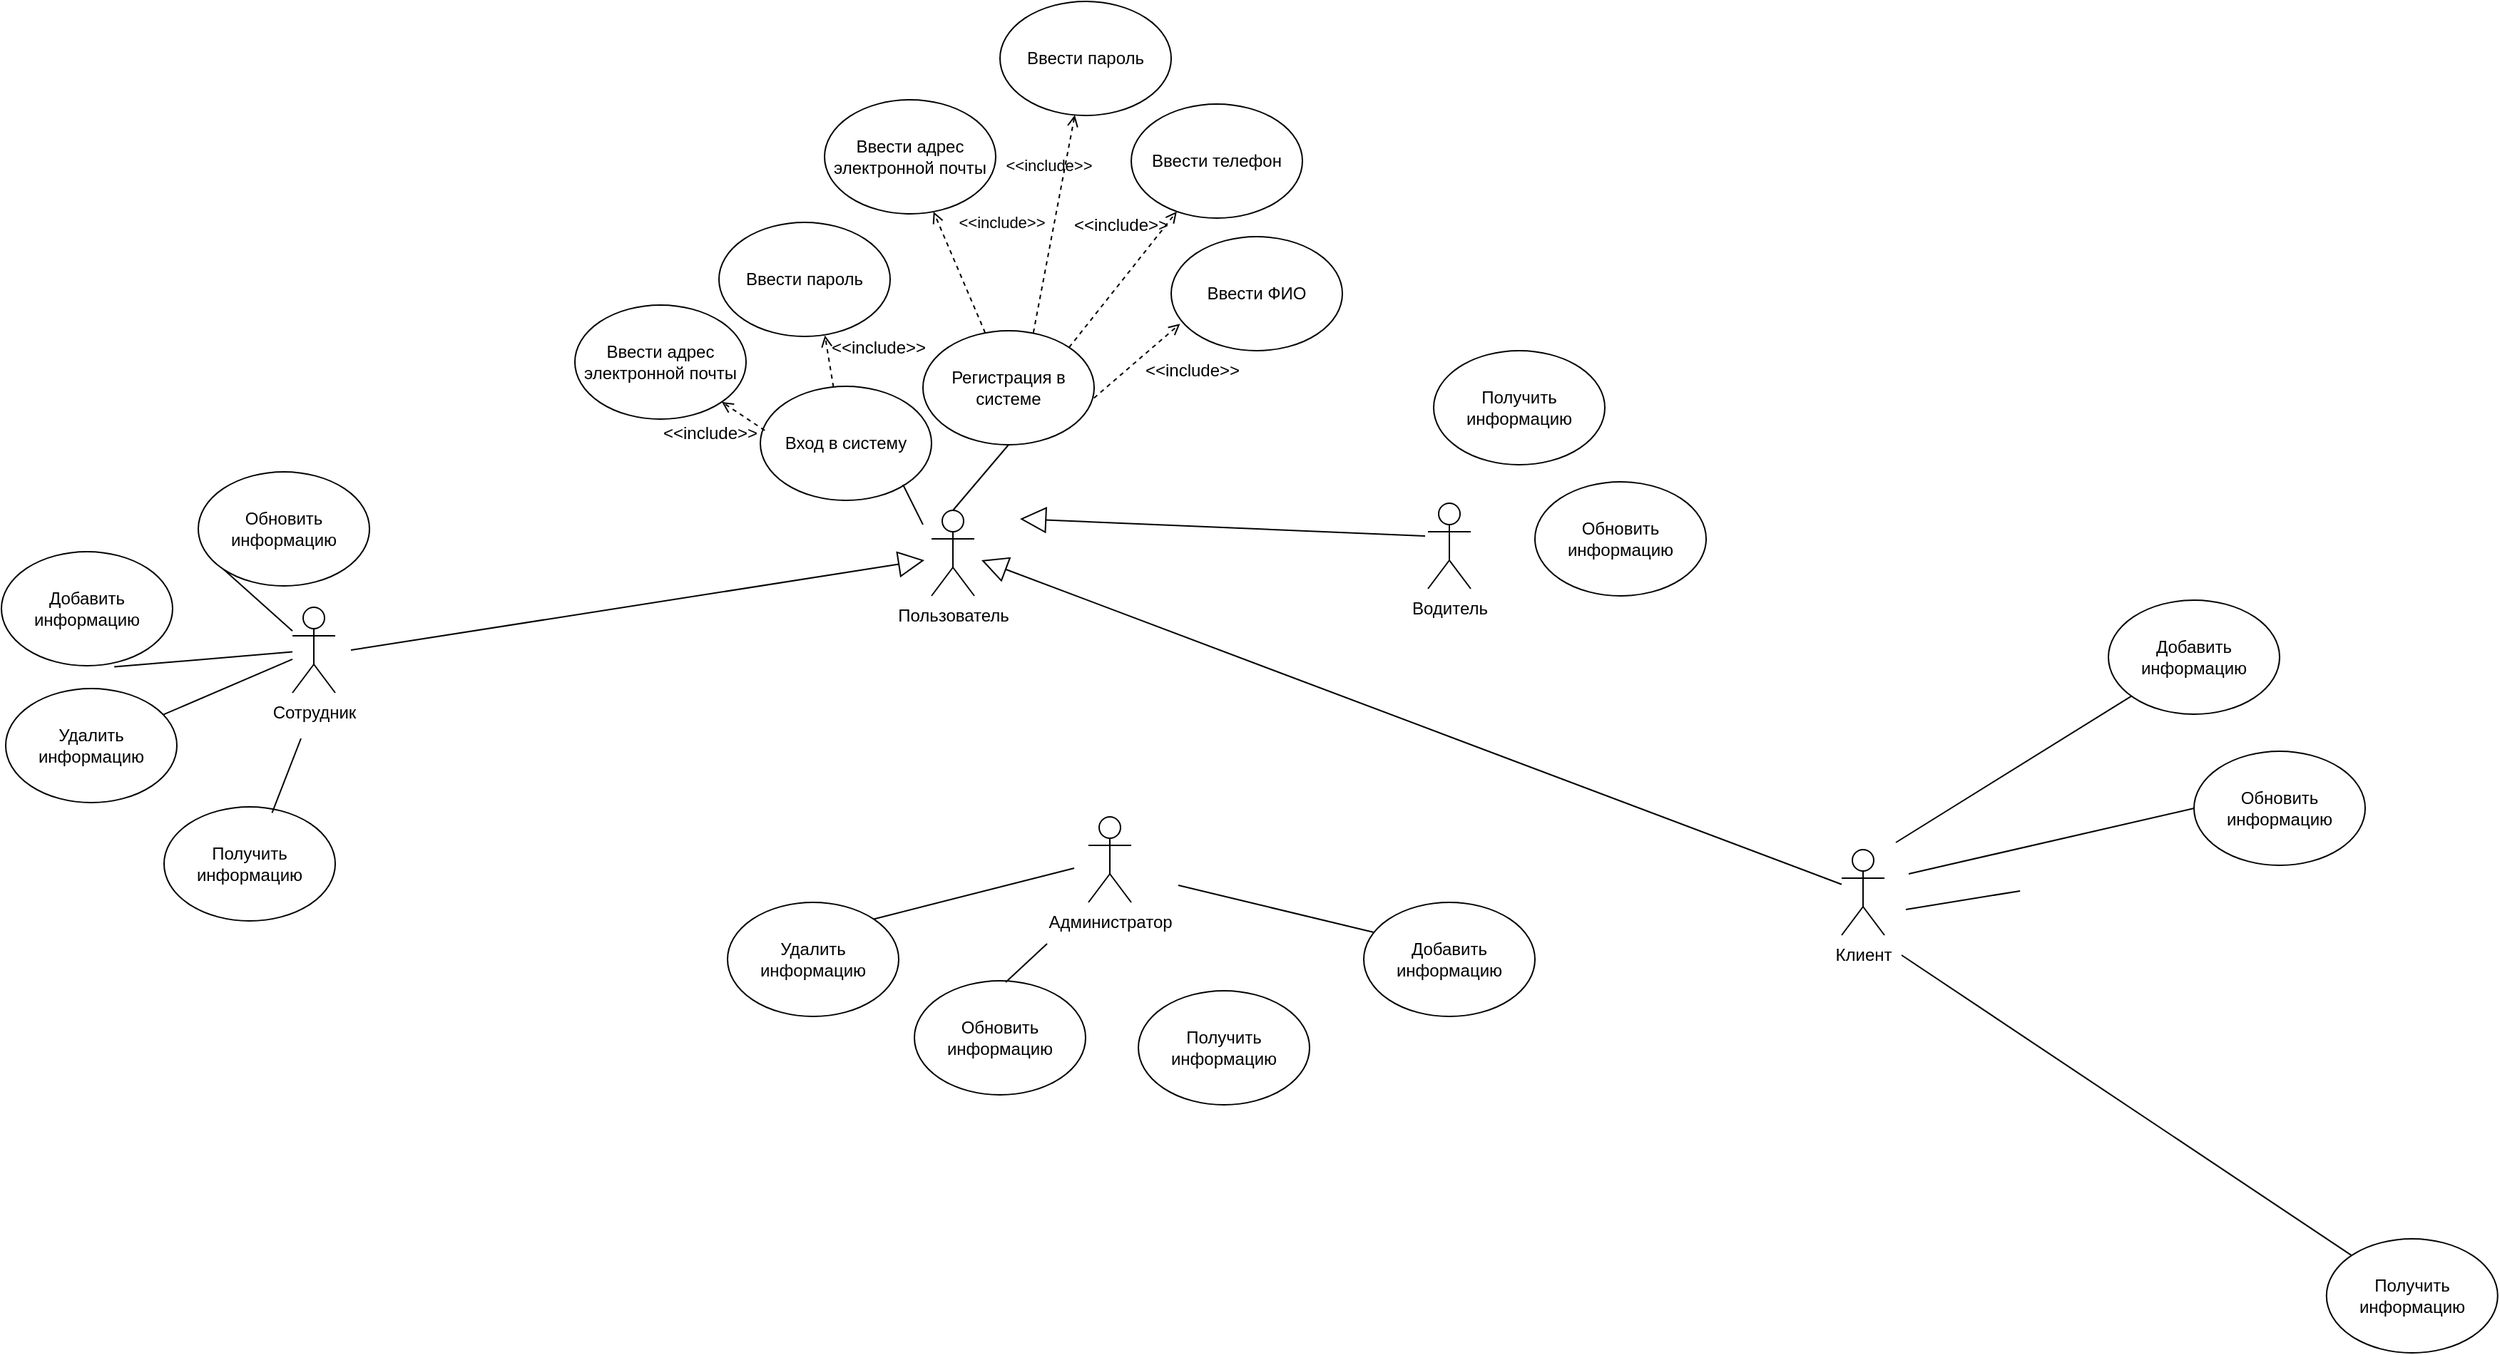 <mxfile version="27.0.5">
  <diagram name="Страница — 1" id="2VasHox1lgphQIR1O_UY">
    <mxGraphModel dx="1501" dy="848" grid="0" gridSize="10" guides="1" tooltips="1" connect="1" arrows="1" fold="1" page="1" pageScale="1" pageWidth="3300" pageHeight="4681" math="0" shadow="0">
      <root>
        <mxCell id="0" />
        <mxCell id="1" parent="0" />
        <mxCell id="fnvzzZn7yNRyyIZnE1CO-1" style="rounded=0;orthogonalLoop=1;jettySize=auto;html=1;entryX=0;entryY=1;entryDx=0;entryDy=0;endArrow=none;startFill=0;" parent="1" source="fnvzzZn7yNRyyIZnE1CO-2" target="fnvzzZn7yNRyyIZnE1CO-69" edge="1">
          <mxGeometry relative="1" as="geometry" />
        </mxCell>
        <mxCell id="fnvzzZn7yNRyyIZnE1CO-2" value="Сотрудник" style="shape=umlActor;verticalLabelPosition=bottom;verticalAlign=top;html=1;outlineConnect=0;" parent="1" vertex="1">
          <mxGeometry x="627" y="773" width="30" height="60" as="geometry" />
        </mxCell>
        <mxCell id="fnvzzZn7yNRyyIZnE1CO-3" style="rounded=0;orthogonalLoop=1;jettySize=auto;html=1;endArrow=none;startFill=0;entryX=0;entryY=0.5;entryDx=0;entryDy=0;" parent="1" target="fnvzzZn7yNRyyIZnE1CO-12" edge="1">
          <mxGeometry relative="1" as="geometry">
            <mxPoint x="1875" y="848" as="targetPoint" />
            <mxPoint x="1760" y="960" as="sourcePoint" />
          </mxGeometry>
        </mxCell>
        <mxCell id="fnvzzZn7yNRyyIZnE1CO-4" style="rounded=0;orthogonalLoop=1;jettySize=auto;html=1;endArrow=none;startFill=0;" parent="1" target="fnvzzZn7yNRyyIZnE1CO-15" edge="1">
          <mxGeometry relative="1" as="geometry">
            <mxPoint x="1755" y="1017" as="sourcePoint" />
          </mxGeometry>
        </mxCell>
        <mxCell id="fnvzzZn7yNRyyIZnE1CO-5" style="rounded=0;orthogonalLoop=1;jettySize=auto;html=1;endArrow=none;startFill=0;" parent="1" target="fnvzzZn7yNRyyIZnE1CO-14" edge="1">
          <mxGeometry relative="1" as="geometry">
            <mxPoint x="1751" y="938" as="sourcePoint" />
          </mxGeometry>
        </mxCell>
        <mxCell id="fnvzzZn7yNRyyIZnE1CO-6" style="rounded=0;orthogonalLoop=1;jettySize=auto;html=1;endArrow=none;startFill=0;" parent="1" edge="1">
          <mxGeometry relative="1" as="geometry">
            <mxPoint x="1758" y="985" as="sourcePoint" />
            <mxPoint x="1838.083" y="971.959" as="targetPoint" />
          </mxGeometry>
        </mxCell>
        <mxCell id="fnvzzZn7yNRyyIZnE1CO-7" value="Клиент" style="shape=umlActor;verticalLabelPosition=bottom;verticalAlign=top;html=1;outlineConnect=0;allowArrows=1;" parent="1" vertex="1">
          <mxGeometry x="1713" y="943" width="30" height="60" as="geometry" />
        </mxCell>
        <mxCell id="fnvzzZn7yNRyyIZnE1CO-8" style="rounded=0;orthogonalLoop=1;jettySize=auto;html=1;exitX=0.5;exitY=0;exitDx=0;exitDy=0;exitPerimeter=0;entryX=0.5;entryY=1;entryDx=0;entryDy=0;endArrow=none;startFill=0;" parent="1" source="fnvzzZn7yNRyyIZnE1CO-9" target="fnvzzZn7yNRyyIZnE1CO-24" edge="1">
          <mxGeometry relative="1" as="geometry" />
        </mxCell>
        <mxCell id="fnvzzZn7yNRyyIZnE1CO-9" value="Пользователь" style="shape=umlActor;verticalLabelPosition=bottom;verticalAlign=top;html=1;outlineConnect=0;" parent="1" vertex="1">
          <mxGeometry x="1075" y="705" width="30" height="60" as="geometry" />
        </mxCell>
        <mxCell id="fnvzzZn7yNRyyIZnE1CO-10" value="" style="endArrow=block;endSize=16;endFill=0;html=1;rounded=0;" parent="1" edge="1">
          <mxGeometry width="160" relative="1" as="geometry">
            <mxPoint x="668" y="803" as="sourcePoint" />
            <mxPoint x="1070" y="740" as="targetPoint" />
          </mxGeometry>
        </mxCell>
        <mxCell id="fnvzzZn7yNRyyIZnE1CO-11" value="" style="endArrow=block;endSize=16;endFill=0;html=1;rounded=0;" parent="1" source="fnvzzZn7yNRyyIZnE1CO-7" edge="1">
          <mxGeometry width="160" relative="1" as="geometry">
            <mxPoint x="1180" y="840" as="sourcePoint" />
            <mxPoint x="1110" y="740" as="targetPoint" />
          </mxGeometry>
        </mxCell>
        <mxCell id="fnvzzZn7yNRyyIZnE1CO-12" value="Обновить информацию" style="ellipse;whiteSpace=wrap;html=1;" parent="1" vertex="1">
          <mxGeometry x="1960" y="874" width="120" height="80" as="geometry" />
        </mxCell>
        <mxCell id="fnvzzZn7yNRyyIZnE1CO-14" value="Добавить информацию" style="ellipse;whiteSpace=wrap;html=1;" parent="1" vertex="1">
          <mxGeometry x="1900" y="768" width="120" height="80" as="geometry" />
        </mxCell>
        <mxCell id="fnvzzZn7yNRyyIZnE1CO-15" value="Получить информацию" style="ellipse;whiteSpace=wrap;html=1;" parent="1" vertex="1">
          <mxGeometry x="2052.88" y="1216" width="120" height="80" as="geometry" />
        </mxCell>
        <mxCell id="fnvzzZn7yNRyyIZnE1CO-24" value="Регистрация в системе" style="ellipse;whiteSpace=wrap;html=1;" parent="1" vertex="1">
          <mxGeometry x="1069" y="579" width="120" height="80" as="geometry" />
        </mxCell>
        <mxCell id="fnvzzZn7yNRyyIZnE1CO-25" value="Ввести пароль" style="ellipse;whiteSpace=wrap;html=1;" parent="1" vertex="1">
          <mxGeometry x="1123" y="348" width="120" height="80" as="geometry" />
        </mxCell>
        <mxCell id="fnvzzZn7yNRyyIZnE1CO-26" value="Ввести адрес электронной почты" style="ellipse;whiteSpace=wrap;html=1;" parent="1" vertex="1">
          <mxGeometry x="1000" y="417" width="120" height="80" as="geometry" />
        </mxCell>
        <mxCell id="fnvzzZn7yNRyyIZnE1CO-27" value="&amp;lt;&amp;lt;include&amp;gt;&amp;gt;" style="html=1;verticalAlign=bottom;labelBackgroundColor=none;endArrow=open;endFill=0;dashed=1;rounded=0;exitX=0.645;exitY=0.017;exitDx=0;exitDy=0;exitPerimeter=0;" parent="1" source="fnvzzZn7yNRyyIZnE1CO-24" target="fnvzzZn7yNRyyIZnE1CO-25" edge="1">
          <mxGeometry x="0.398" y="10" width="160" relative="1" as="geometry">
            <mxPoint x="880" y="545" as="sourcePoint" />
            <mxPoint x="1040" y="545" as="targetPoint" />
            <mxPoint as="offset" />
          </mxGeometry>
        </mxCell>
        <mxCell id="fnvzzZn7yNRyyIZnE1CO-28" value="&amp;lt;&amp;lt;include&amp;gt;&amp;gt;" style="html=1;verticalAlign=bottom;labelBackgroundColor=none;endArrow=open;endFill=0;dashed=1;rounded=0;" parent="1" source="fnvzzZn7yNRyyIZnE1CO-24" target="fnvzzZn7yNRyyIZnE1CO-26" edge="1">
          <mxGeometry x="0.284" y="-38" width="160" relative="1" as="geometry">
            <mxPoint x="971" y="375" as="sourcePoint" />
            <mxPoint x="1060" y="425" as="targetPoint" />
            <mxPoint y="1" as="offset" />
          </mxGeometry>
        </mxCell>
        <mxCell id="fnvzzZn7yNRyyIZnE1CO-41" value="Добавить информацию" style="ellipse;whiteSpace=wrap;html=1;" parent="1" vertex="1">
          <mxGeometry x="423" y="734" width="120" height="80" as="geometry" />
        </mxCell>
        <mxCell id="fnvzzZn7yNRyyIZnE1CO-42" value="Получить информацию" style="ellipse;whiteSpace=wrap;html=1;" parent="1" vertex="1">
          <mxGeometry x="537" y="913" width="120" height="80" as="geometry" />
        </mxCell>
        <mxCell id="fnvzzZn7yNRyyIZnE1CO-49" style="rounded=0;orthogonalLoop=1;jettySize=auto;html=1;entryX=0.631;entryY=0.053;entryDx=0;entryDy=0;entryPerimeter=0;endArrow=none;startFill=0;" parent="1" target="fnvzzZn7yNRyyIZnE1CO-42" edge="1">
          <mxGeometry relative="1" as="geometry">
            <mxPoint x="633" y="865" as="sourcePoint" />
          </mxGeometry>
        </mxCell>
        <mxCell id="fnvzzZn7yNRyyIZnE1CO-52" style="rounded=0;orthogonalLoop=1;jettySize=auto;html=1;endArrow=none;startFill=0;" parent="1" source="fnvzzZn7yNRyyIZnE1CO-2" target="fnvzzZn7yNRyyIZnE1CO-53" edge="1">
          <mxGeometry relative="1" as="geometry">
            <mxPoint x="456.64" y="773" as="targetPoint" />
          </mxGeometry>
        </mxCell>
        <mxCell id="fnvzzZn7yNRyyIZnE1CO-53" value="Удалить информацию" style="ellipse;whiteSpace=wrap;html=1;" parent="1" vertex="1">
          <mxGeometry x="426" y="830" width="120" height="80" as="geometry" />
        </mxCell>
        <mxCell id="fnvzzZn7yNRyyIZnE1CO-68" style="rounded=0;orthogonalLoop=1;jettySize=auto;html=1;entryX=0.659;entryY=1.01;entryDx=0;entryDy=0;entryPerimeter=0;endArrow=none;startFill=0;" parent="1" source="fnvzzZn7yNRyyIZnE1CO-2" target="fnvzzZn7yNRyyIZnE1CO-41" edge="1">
          <mxGeometry relative="1" as="geometry" />
        </mxCell>
        <mxCell id="fnvzzZn7yNRyyIZnE1CO-69" value="Обновить информацию" style="ellipse;whiteSpace=wrap;html=1;" parent="1" vertex="1">
          <mxGeometry x="561" y="678" width="120" height="80" as="geometry" />
        </mxCell>
        <mxCell id="Y0_mQn6ZPeqY75y_IQ0Q-1" value="Ввести телефон" style="ellipse;whiteSpace=wrap;html=1;" parent="1" vertex="1">
          <mxGeometry x="1215" y="420" width="120" height="80" as="geometry" />
        </mxCell>
        <mxCell id="Y0_mQn6ZPeqY75y_IQ0Q-2" value="Ввести ФИО" style="ellipse;whiteSpace=wrap;html=1;" parent="1" vertex="1">
          <mxGeometry x="1243" y="513" width="120" height="80" as="geometry" />
        </mxCell>
        <mxCell id="Y0_mQn6ZPeqY75y_IQ0Q-3" value="" style="html=1;verticalAlign=bottom;labelBackgroundColor=none;endArrow=open;endFill=0;dashed=1;rounded=0;exitX=1;exitY=0;exitDx=0;exitDy=0;" parent="1" source="fnvzzZn7yNRyyIZnE1CO-24" target="Y0_mQn6ZPeqY75y_IQ0Q-1" edge="1">
          <mxGeometry x="0.352" y="18" width="160" relative="1" as="geometry">
            <mxPoint x="1137" y="561" as="sourcePoint" />
            <mxPoint x="1184" y="496" as="targetPoint" />
            <mxPoint x="1" as="offset" />
          </mxGeometry>
        </mxCell>
        <mxCell id="Y0_mQn6ZPeqY75y_IQ0Q-6" value="&amp;lt;&amp;lt;include&amp;gt;&amp;gt;" style="text;html=1;align=center;verticalAlign=middle;whiteSpace=wrap;rounded=0;" parent="1" vertex="1">
          <mxGeometry x="1233" y="599" width="50" height="16" as="geometry" />
        </mxCell>
        <mxCell id="Y0_mQn6ZPeqY75y_IQ0Q-7" value="" style="html=1;verticalAlign=bottom;labelBackgroundColor=none;endArrow=open;endFill=0;dashed=1;rounded=0;exitX=0.999;exitY=0.59;exitDx=0;exitDy=0;entryX=0.052;entryY=0.764;entryDx=0;entryDy=0;exitPerimeter=0;entryPerimeter=0;" parent="1" source="fnvzzZn7yNRyyIZnE1CO-24" target="Y0_mQn6ZPeqY75y_IQ0Q-2" edge="1">
          <mxGeometry x="0.352" y="18" width="160" relative="1" as="geometry">
            <mxPoint x="1170" y="599" as="sourcePoint" />
            <mxPoint x="1271" y="560" as="targetPoint" />
            <mxPoint x="1" as="offset" />
          </mxGeometry>
        </mxCell>
        <mxCell id="Y0_mQn6ZPeqY75y_IQ0Q-8" value="&amp;lt;&amp;lt;include&amp;gt;&amp;gt;" style="text;html=1;align=center;verticalAlign=middle;whiteSpace=wrap;rounded=0;" parent="1" vertex="1">
          <mxGeometry x="1183" y="497" width="50" height="16" as="geometry" />
        </mxCell>
        <mxCell id="Y0_mQn6ZPeqY75y_IQ0Q-9" value="Вход в систему" style="ellipse;whiteSpace=wrap;html=1;" parent="1" vertex="1">
          <mxGeometry x="955" y="618" width="120" height="80" as="geometry" />
        </mxCell>
        <mxCell id="Y0_mQn6ZPeqY75y_IQ0Q-11" value="Ввести адрес электронной почты" style="ellipse;whiteSpace=wrap;html=1;" parent="1" vertex="1">
          <mxGeometry x="825" y="561" width="120" height="80" as="geometry" />
        </mxCell>
        <mxCell id="Y0_mQn6ZPeqY75y_IQ0Q-12" value="Ввести пароль" style="ellipse;whiteSpace=wrap;html=1;" parent="1" vertex="1">
          <mxGeometry x="926" y="503" width="120" height="80" as="geometry" />
        </mxCell>
        <mxCell id="Y0_mQn6ZPeqY75y_IQ0Q-15" value="" style="html=1;verticalAlign=bottom;labelBackgroundColor=none;endArrow=open;endFill=0;dashed=1;rounded=0;exitX=0.427;exitY=0.007;exitDx=0;exitDy=0;entryX=0.619;entryY=0.991;entryDx=0;entryDy=0;exitPerimeter=0;entryPerimeter=0;" parent="1" target="Y0_mQn6ZPeqY75y_IQ0Q-12" edge="1" source="Y0_mQn6ZPeqY75y_IQ0Q-9">
          <mxGeometry x="0.352" y="18" width="160" relative="1" as="geometry">
            <mxPoint x="1134" y="891" as="sourcePoint" />
            <mxPoint x="1005" y="594" as="targetPoint" />
            <mxPoint x="1" as="offset" />
          </mxGeometry>
        </mxCell>
        <mxCell id="Y0_mQn6ZPeqY75y_IQ0Q-16" value="" style="html=1;verticalAlign=bottom;labelBackgroundColor=none;endArrow=open;endFill=0;dashed=1;rounded=0;exitX=0.026;exitY=0.387;exitDx=0;exitDy=0;exitPerimeter=0;" parent="1" target="Y0_mQn6ZPeqY75y_IQ0Q-11" edge="1" source="Y0_mQn6ZPeqY75y_IQ0Q-9">
          <mxGeometry x="0.352" y="18" width="160" relative="1" as="geometry">
            <mxPoint x="1045" y="891" as="sourcePoint" />
            <mxPoint x="1092" y="930" as="targetPoint" />
            <mxPoint x="1" as="offset" />
          </mxGeometry>
        </mxCell>
        <mxCell id="Y0_mQn6ZPeqY75y_IQ0Q-17" value="&amp;lt;&amp;lt;include&amp;gt;&amp;gt;" style="text;html=1;align=center;verticalAlign=middle;whiteSpace=wrap;rounded=0;" parent="1" vertex="1">
          <mxGeometry x="895" y="643" width="50" height="16" as="geometry" />
        </mxCell>
        <mxCell id="KfLbYunjPPYKV1MRl50z-4" value="Водитель" style="shape=umlActor;verticalLabelPosition=bottom;verticalAlign=top;html=1;outlineConnect=0;allowArrows=1;" vertex="1" parent="1">
          <mxGeometry x="1423" y="700" width="30" height="60" as="geometry" />
        </mxCell>
        <mxCell id="KfLbYunjPPYKV1MRl50z-5" value="" style="endArrow=block;endSize=16;endFill=0;html=1;rounded=0;" edge="1" parent="1">
          <mxGeometry width="160" relative="1" as="geometry">
            <mxPoint x="1421" y="723" as="sourcePoint" />
            <mxPoint x="1137" y="711" as="targetPoint" />
          </mxGeometry>
        </mxCell>
        <mxCell id="KfLbYunjPPYKV1MRl50z-8" value="Администратор" style="shape=umlActor;verticalLabelPosition=bottom;verticalAlign=top;html=1;outlineConnect=0;" vertex="1" parent="1">
          <mxGeometry x="1185" y="920" width="30" height="60" as="geometry" />
        </mxCell>
        <mxCell id="KfLbYunjPPYKV1MRl50z-12" value="" style="endArrow=none;html=1;rounded=0;startFill=0;" edge="1" parent="1">
          <mxGeometry width="50" height="50" relative="1" as="geometry">
            <mxPoint x="1055" y="687" as="sourcePoint" />
            <mxPoint x="1069" y="715" as="targetPoint" />
          </mxGeometry>
        </mxCell>
        <mxCell id="KfLbYunjPPYKV1MRl50z-19" value="Обновить информацию" style="ellipse;whiteSpace=wrap;html=1;" vertex="1" parent="1">
          <mxGeometry x="1063" y="1035" width="120" height="80" as="geometry" />
        </mxCell>
        <mxCell id="KfLbYunjPPYKV1MRl50z-20" value="Добавить информацию" style="ellipse;whiteSpace=wrap;html=1;" vertex="1" parent="1">
          <mxGeometry x="1378" y="980" width="120" height="80" as="geometry" />
        </mxCell>
        <mxCell id="KfLbYunjPPYKV1MRl50z-21" value="Удалить информацию" style="ellipse;whiteSpace=wrap;html=1;" vertex="1" parent="1">
          <mxGeometry x="932" y="980" width="120" height="80" as="geometry" />
        </mxCell>
        <mxCell id="KfLbYunjPPYKV1MRl50z-22" value="Получить информацию" style="ellipse;whiteSpace=wrap;html=1;" vertex="1" parent="1">
          <mxGeometry x="1220" y="1042" width="120" height="80" as="geometry" />
        </mxCell>
        <mxCell id="KfLbYunjPPYKV1MRl50z-23" value="Получить информацию" style="ellipse;whiteSpace=wrap;html=1;" vertex="1" parent="1">
          <mxGeometry x="1427" y="593" width="120" height="80" as="geometry" />
        </mxCell>
        <mxCell id="KfLbYunjPPYKV1MRl50z-24" value="Обновить информацию" style="ellipse;whiteSpace=wrap;html=1;" vertex="1" parent="1">
          <mxGeometry x="1498" y="685" width="120" height="80" as="geometry" />
        </mxCell>
        <mxCell id="KfLbYunjPPYKV1MRl50z-28" value="&amp;lt;&amp;lt;include&amp;gt;&amp;gt;" style="text;html=1;align=center;verticalAlign=middle;whiteSpace=wrap;rounded=0;" vertex="1" parent="1">
          <mxGeometry x="1013" y="583" width="50" height="16" as="geometry" />
        </mxCell>
        <mxCell id="KfLbYunjPPYKV1MRl50z-29" value="" style="endArrow=none;html=1;rounded=0;exitX=1;exitY=0;exitDx=0;exitDy=0;startFill=0;" edge="1" parent="1" source="KfLbYunjPPYKV1MRl50z-21">
          <mxGeometry width="50" height="50" relative="1" as="geometry">
            <mxPoint x="1035" y="965" as="sourcePoint" />
            <mxPoint x="1175" y="956" as="targetPoint" />
          </mxGeometry>
        </mxCell>
        <mxCell id="KfLbYunjPPYKV1MRl50z-30" value="" style="endArrow=none;html=1;rounded=0;startFill=0;" edge="1" parent="1">
          <mxGeometry width="50" height="50" relative="1" as="geometry">
            <mxPoint x="1385" y="1001" as="sourcePoint" />
            <mxPoint x="1248" y="968" as="targetPoint" />
          </mxGeometry>
        </mxCell>
        <mxCell id="KfLbYunjPPYKV1MRl50z-31" value="" style="endArrow=none;html=1;rounded=0;startFill=0;" edge="1" parent="1">
          <mxGeometry width="50" height="50" relative="1" as="geometry">
            <mxPoint x="1127" y="1036" as="sourcePoint" />
            <mxPoint x="1156" y="1009" as="targetPoint" />
          </mxGeometry>
        </mxCell>
      </root>
    </mxGraphModel>
  </diagram>
</mxfile>
